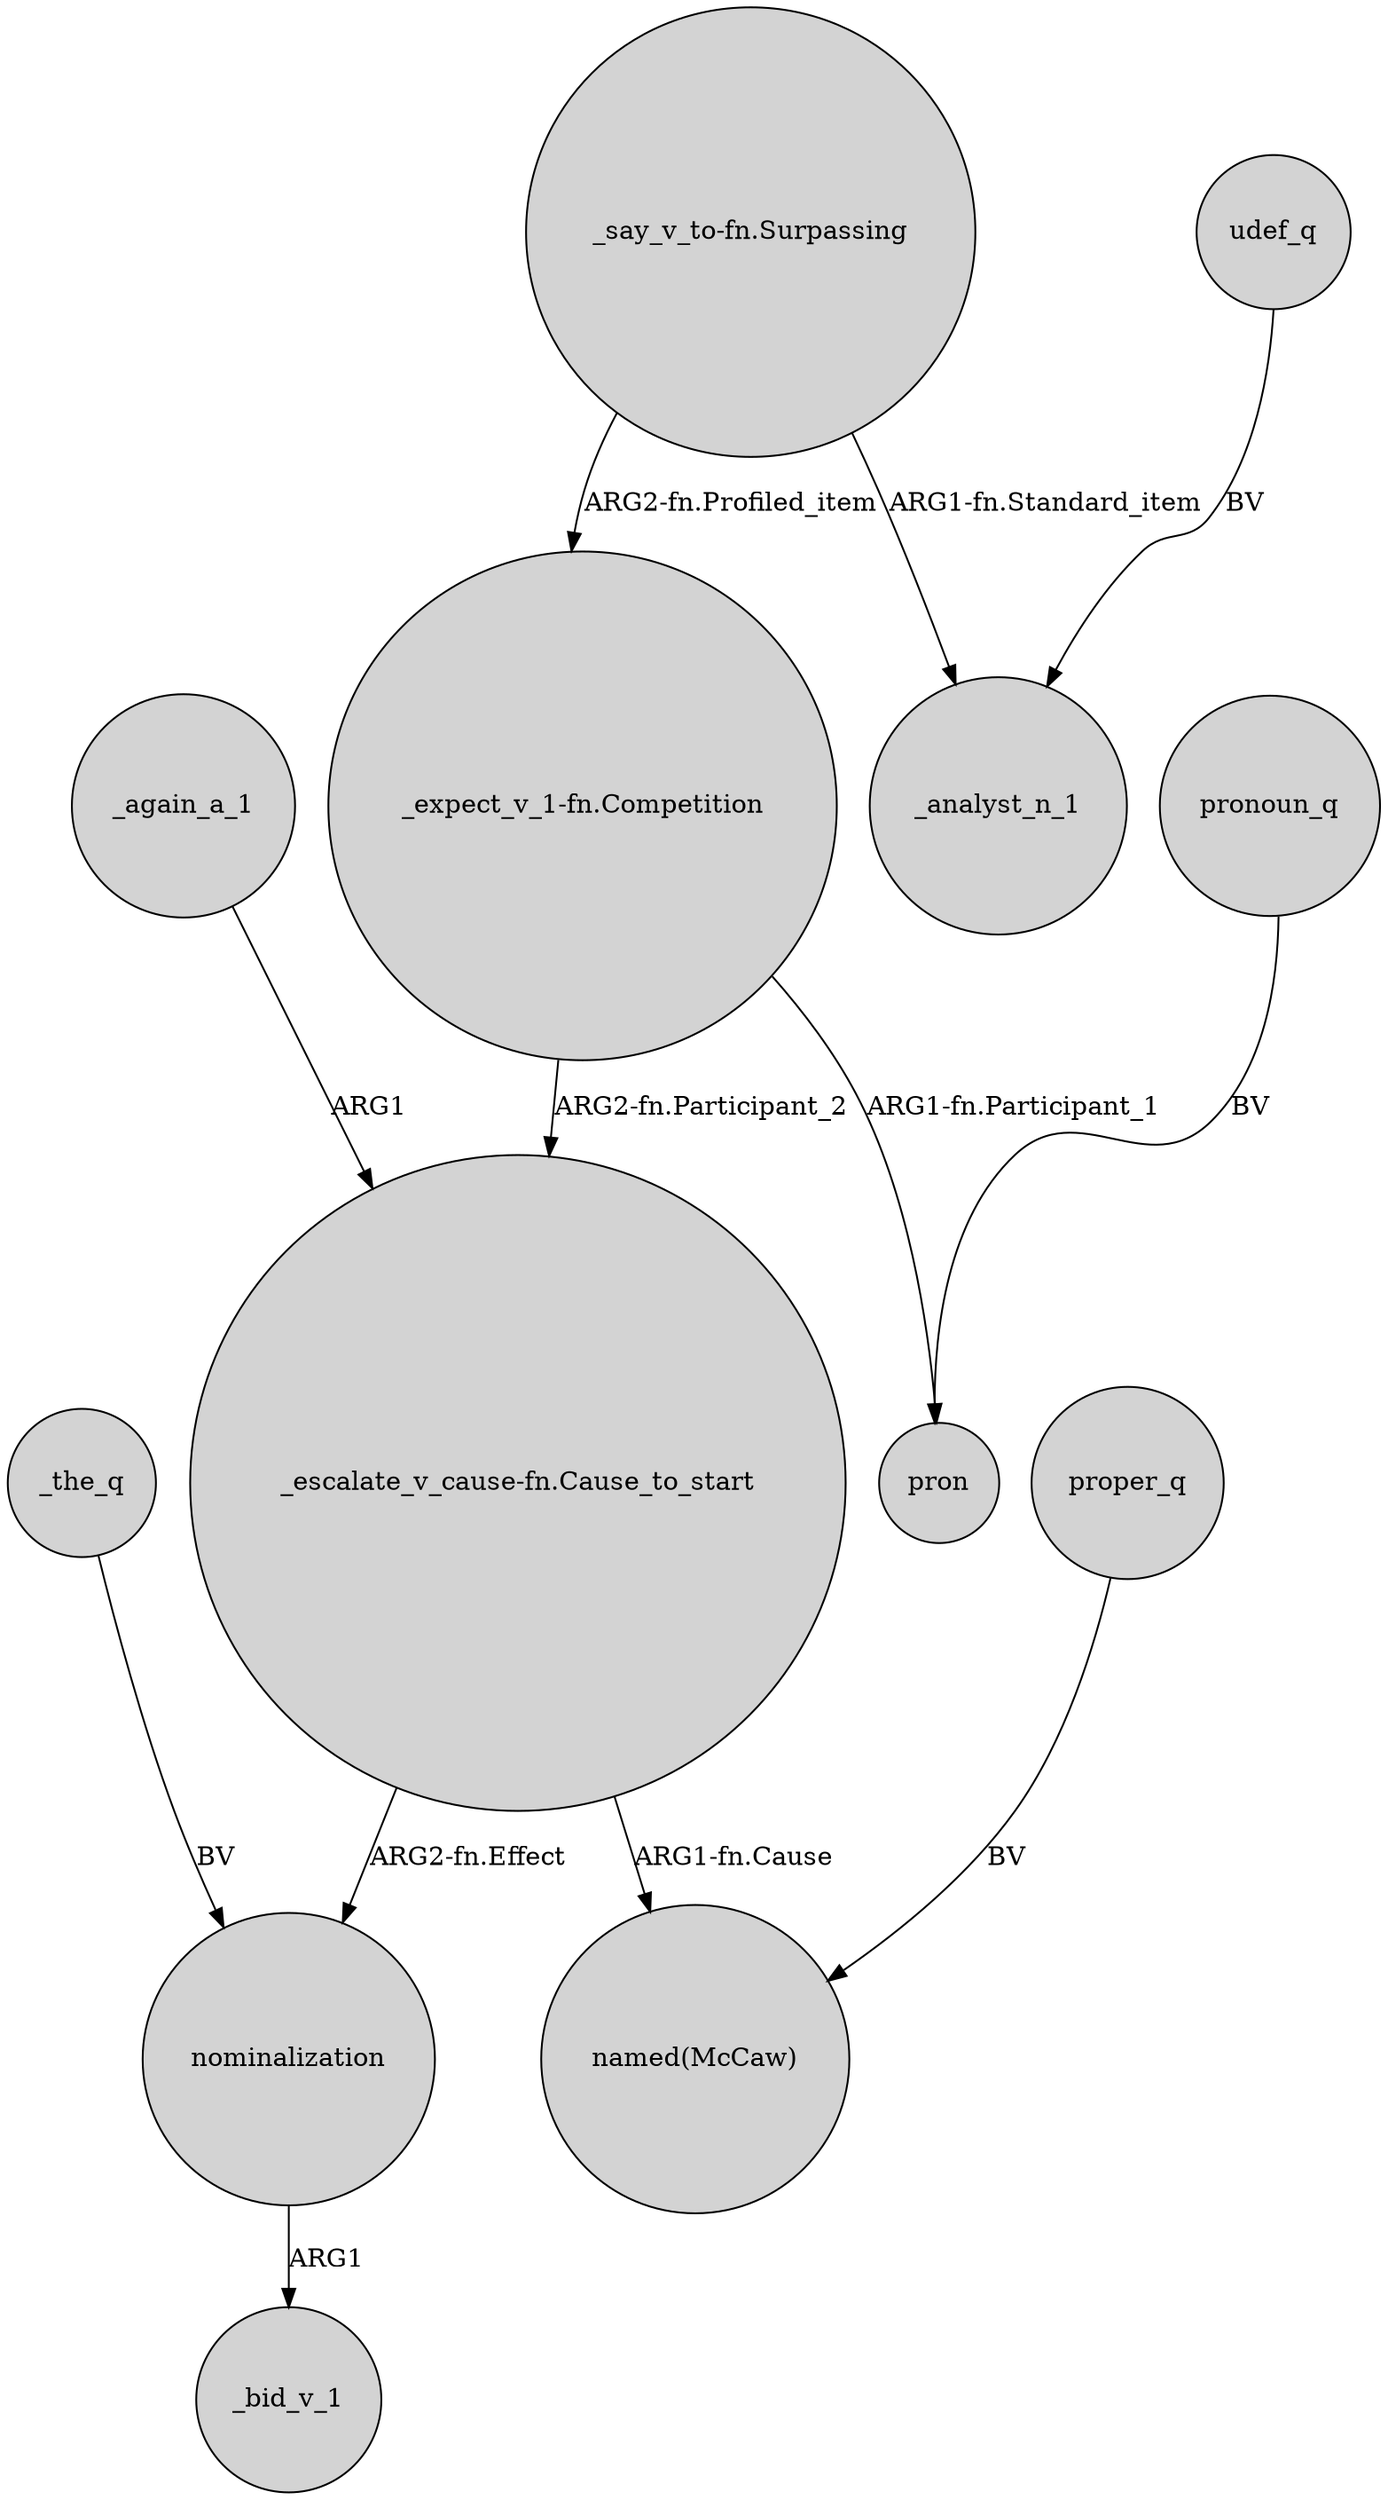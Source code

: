 digraph {
	node [shape=circle style=filled]
	_the_q -> nominalization [label=BV]
	proper_q -> "named(McCaw)" [label=BV]
	"_escalate_v_cause-fn.Cause_to_start" -> nominalization [label="ARG2-fn.Effect"]
	"_expect_v_1-fn.Competition" -> "_escalate_v_cause-fn.Cause_to_start" [label="ARG2-fn.Participant_2"]
	nominalization -> _bid_v_1 [label=ARG1]
	"_say_v_to-fn.Surpassing" -> "_expect_v_1-fn.Competition" [label="ARG2-fn.Profiled_item"]
	udef_q -> _analyst_n_1 [label=BV]
	"_say_v_to-fn.Surpassing" -> _analyst_n_1 [label="ARG1-fn.Standard_item"]
	"_escalate_v_cause-fn.Cause_to_start" -> "named(McCaw)" [label="ARG1-fn.Cause"]
	_again_a_1 -> "_escalate_v_cause-fn.Cause_to_start" [label=ARG1]
	pronoun_q -> pron [label=BV]
	"_expect_v_1-fn.Competition" -> pron [label="ARG1-fn.Participant_1"]
}
